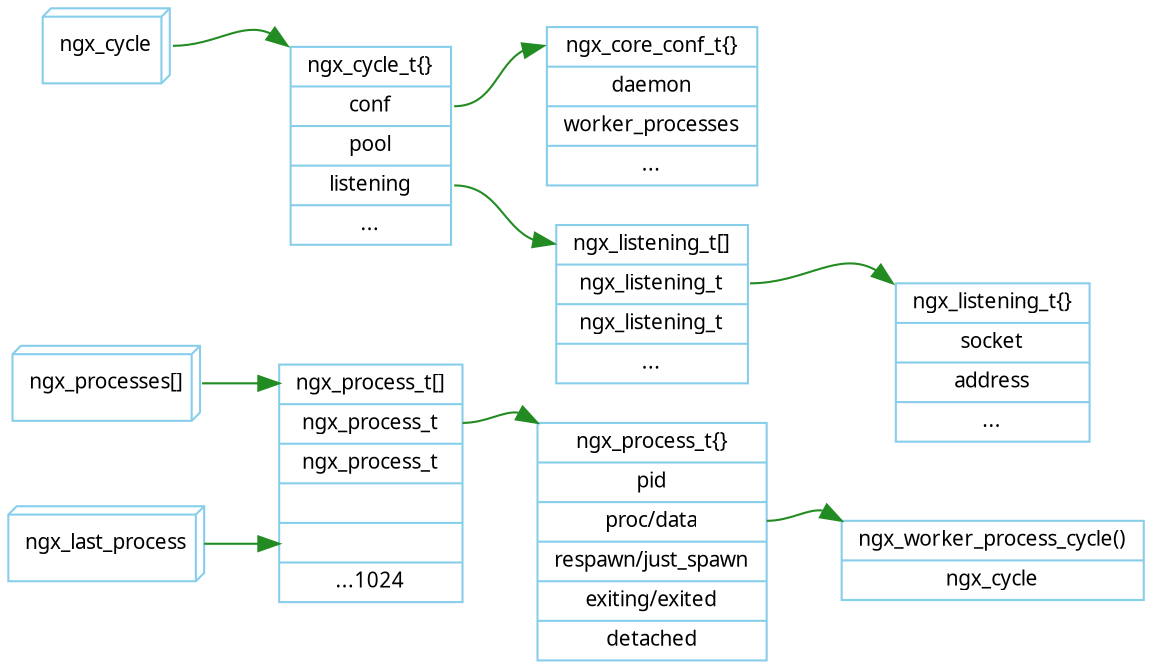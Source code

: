 digraph ngx_process_data_structure {
   rankdir=LR;
   
   node [shape=record, color=skyblue, fontname="Verdana", fontsize=10];
   edge [color=forestgreen, fontname="Verdana", fontsize=10];

   // process
   ngx_processes [shape="box3d", label="ngx_processes\[\]"];
   ngx_last_process [shape="box3d", label="ngx_last_process"];
   ngx_processes_array [label="<h>ngx_process_t\[\]|<n1>ngx_process_t|<n2>ngx_process_t||<n3>|...1024"];
   ngx_process_t [label="<h>ngx_process_t\{\}|<pid>pid|<proc>proc/data|respawn/just_spawn|exiting/exited|detached"];
   ngx_routine [label="<h>ngx_worker_process_cycle()|ngx_cycle"];

   ngx_processes:e -> ngx_processes_array:h;
   ngx_last_process:e -> ngx_processes_array:n3;
   ngx_processes_array:n1 -> ngx_process_t:h:nw;
   ngx_process_t:proc -> ngx_routine:h:nw;

   // cycle
   ngx_cycle [shape="box3d", label="ngx_cycle"];
   ngx_cycle_t [label="<h>ngx_cycle_t\{\}|<conf>conf|pool|<listening>listening|..."];
   ngx_core_conf_t [label="<h>ngx_core_conf_t\{\}|<daemon>daemon|<worker_processes>worker_processes|..."];
   ngx_listening_array [label="<h>ngx_listening_t\[\]|<n1>ngx_listening_t|<n2>ngx_listening_t|..."];
   ngx_listening_t [label="<h>ngx_listening_t\{\}|socket|address|..."];

   ngx_cycle:e->ngx_cycle_t:nw;
   ngx_cycle_t:conf -> ngx_core_conf_t:h;
   ngx_cycle_t:listening -> ngx_listening_array:h;
   ngx_listening_array:n1 -> ngx_listening_t:h:nw;

}
